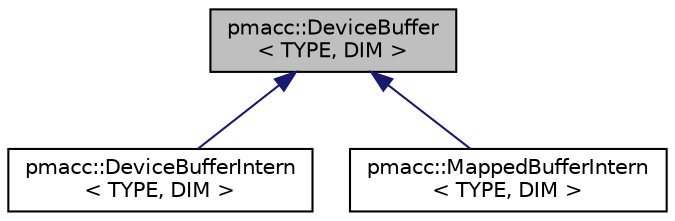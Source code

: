 digraph "pmacc::DeviceBuffer&lt; TYPE, DIM &gt;"
{
 // LATEX_PDF_SIZE
  edge [fontname="Helvetica",fontsize="10",labelfontname="Helvetica",labelfontsize="10"];
  node [fontname="Helvetica",fontsize="10",shape=record];
  Node1 [label="pmacc::DeviceBuffer\l\< TYPE, DIM \>",height=0.2,width=0.4,color="black", fillcolor="grey75", style="filled", fontcolor="black",tooltip="Interface for a DIM-dimensional Buffer of type TYPE on the device."];
  Node1 -> Node2 [dir="back",color="midnightblue",fontsize="10",style="solid",fontname="Helvetica"];
  Node2 [label="pmacc::DeviceBufferIntern\l\< TYPE, DIM \>",height=0.2,width=0.4,color="black", fillcolor="white", style="filled",URL="$classpmacc_1_1_device_buffer_intern.html",tooltip="Internal device buffer implementation."];
  Node1 -> Node3 [dir="back",color="midnightblue",fontsize="10",style="solid",fontname="Helvetica"];
  Node3 [label="pmacc::MappedBufferIntern\l\< TYPE, DIM \>",height=0.2,width=0.4,color="black", fillcolor="white", style="filled",URL="$classpmacc_1_1_mapped_buffer_intern.html",tooltip="Implementation of the DeviceBuffer interface for cuda mapped memory."];
}
